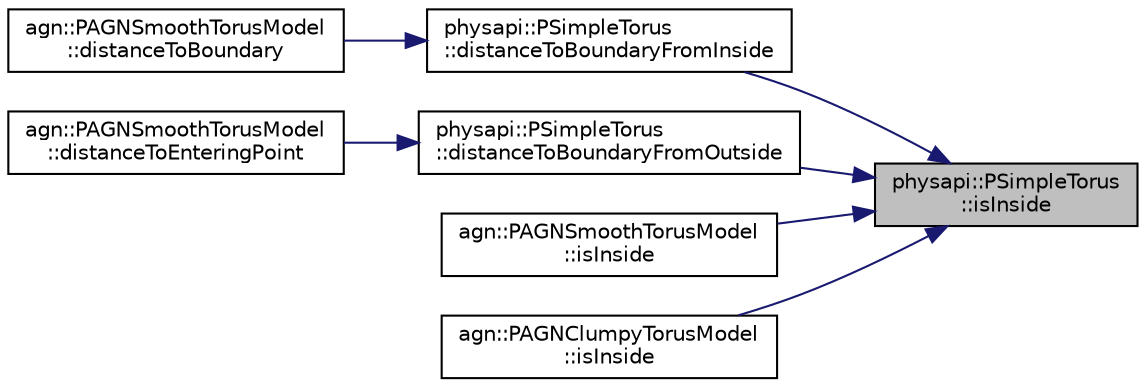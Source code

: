 digraph "physapi::PSimpleTorus::isInside"
{
 // LATEX_PDF_SIZE
  edge [fontname="Helvetica",fontsize="10",labelfontname="Helvetica",labelfontsize="10"];
  node [fontname="Helvetica",fontsize="10",shape=record];
  rankdir="RL";
  Node1 [label="physapi::PSimpleTorus\l::isInside",height=0.2,width=0.4,color="black", fillcolor="grey75", style="filled", fontcolor="black",tooltip="Check if the given point is inside the geometry."];
  Node1 -> Node2 [dir="back",color="midnightblue",fontsize="10",style="solid"];
  Node2 [label="physapi::PSimpleTorus\l::distanceToBoundaryFromInside",height=0.2,width=0.4,color="black", fillcolor="white", style="filled",URL="$classphysapi_1_1_p_simple_torus.html#ad39bb1aa9c6b348b8f0aa130d125dfb9",tooltip="Get the distance to the geometry's boundaries from an inside point."];
  Node2 -> Node3 [dir="back",color="midnightblue",fontsize="10",style="solid"];
  Node3 [label="agn::PAGNSmoothTorusModel\l::distanceToBoundary",height=0.2,width=0.4,color="black", fillcolor="white", style="filled",URL="$classagn_1_1_p_a_g_n_smooth_torus_model.html#a51d41fbe24184640a2653af5b95c3b75",tooltip=" "];
  Node1 -> Node4 [dir="back",color="midnightblue",fontsize="10",style="solid"];
  Node4 [label="physapi::PSimpleTorus\l::distanceToBoundaryFromOutside",height=0.2,width=0.4,color="black", fillcolor="white", style="filled",URL="$classphysapi_1_1_p_simple_torus.html#ac99f96b476bd37e6ceebbc7ede24265e",tooltip="Get the distance to the geometry's boundaries from an outside point."];
  Node4 -> Node5 [dir="back",color="midnightblue",fontsize="10",style="solid"];
  Node5 [label="agn::PAGNSmoothTorusModel\l::distanceToEnteringPoint",height=0.2,width=0.4,color="black", fillcolor="white", style="filled",URL="$classagn_1_1_p_a_g_n_smooth_torus_model.html#a9ce6ebecbbd725067308412d1762aee8",tooltip=" "];
  Node1 -> Node6 [dir="back",color="midnightblue",fontsize="10",style="solid"];
  Node6 [label="agn::PAGNSmoothTorusModel\l::isInside",height=0.2,width=0.4,color="black", fillcolor="white", style="filled",URL="$classagn_1_1_p_a_g_n_smooth_torus_model.html#a5df3c55e4af94f2393547b4729d3ab1c",tooltip=" "];
  Node1 -> Node7 [dir="back",color="midnightblue",fontsize="10",style="solid"];
  Node7 [label="agn::PAGNClumpyTorusModel\l::isInside",height=0.2,width=0.4,color="black", fillcolor="white", style="filled",URL="$classagn_1_1_p_a_g_n_clumpy_torus_model.html#ae1a696b6f119f018928ff367a9a4aff3",tooltip=" "];
}
